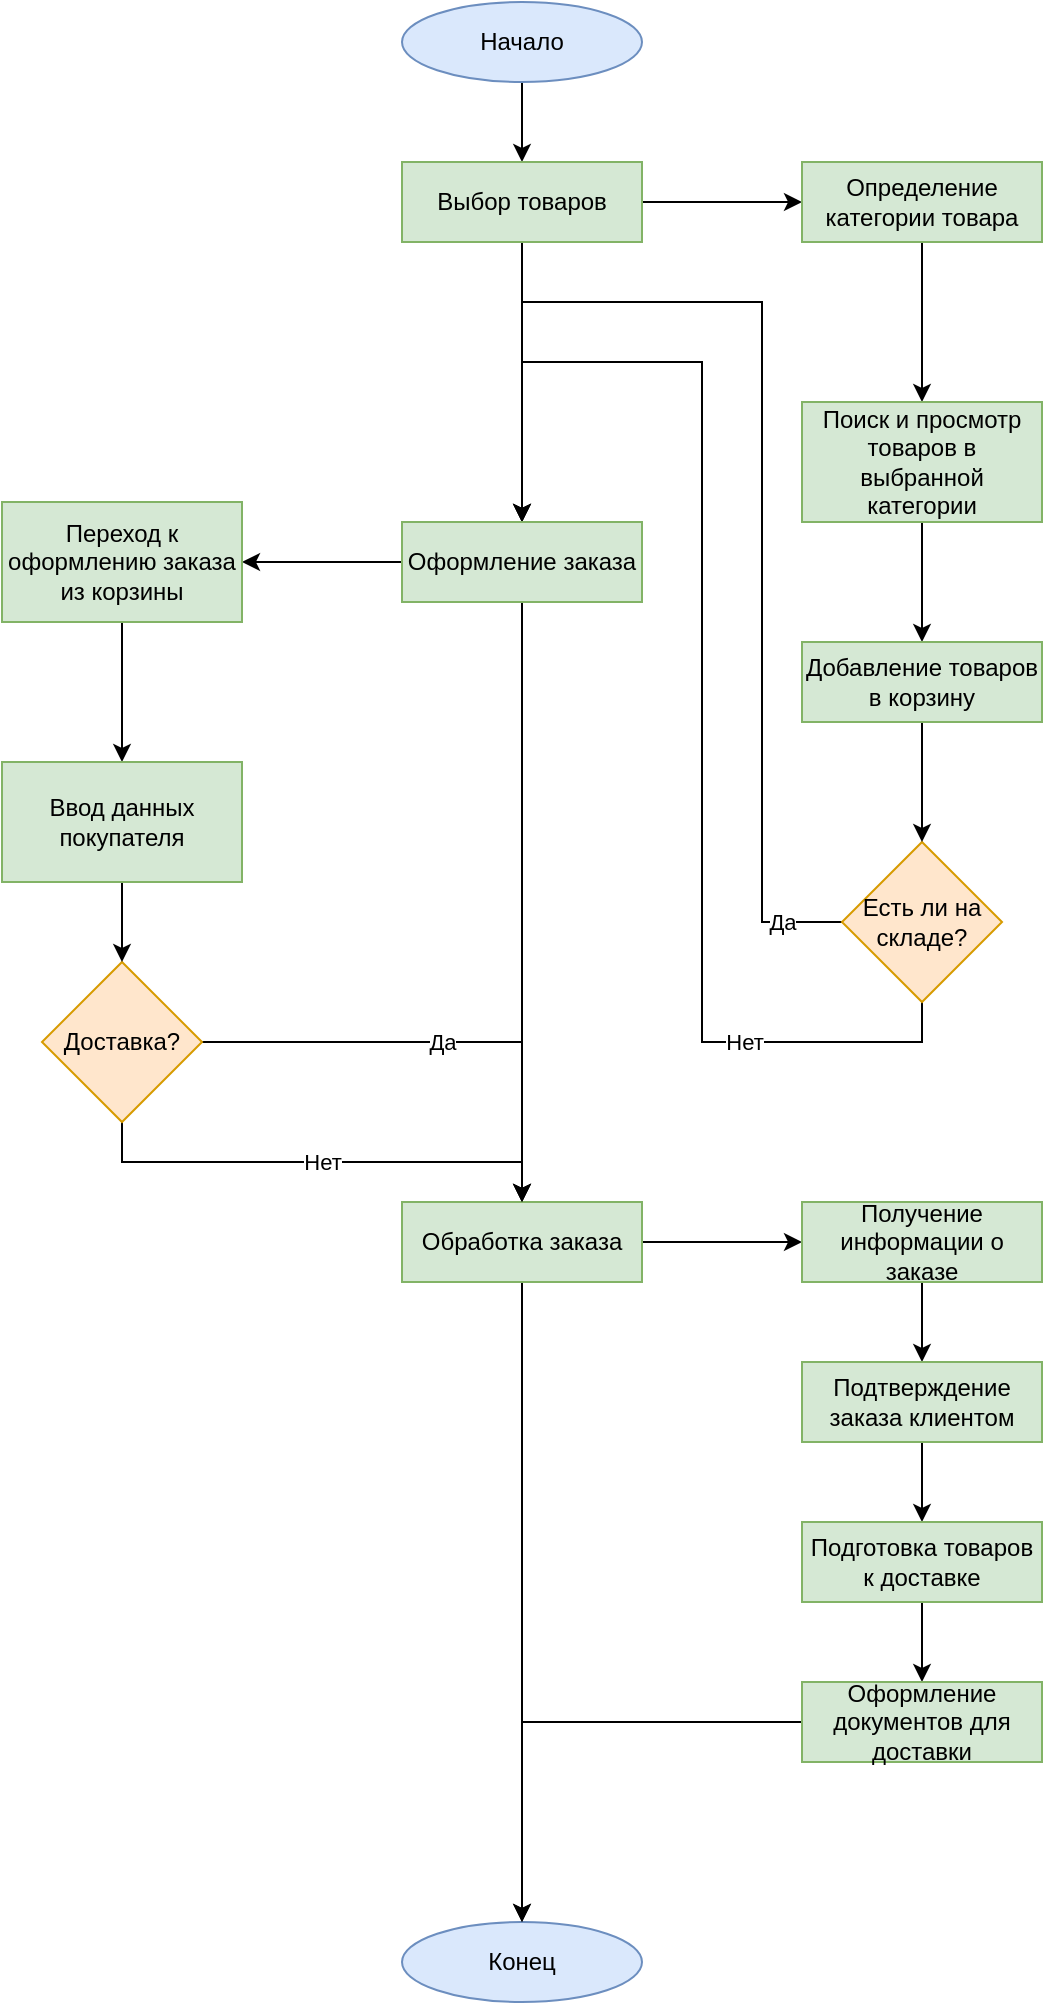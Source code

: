 <mxfile version="21.7.5" type="device">
  <diagram name="Страница — 1" id="2GaZIY0xn27ctpKgqx-A">
    <mxGraphModel dx="1526" dy="1039" grid="1" gridSize="10" guides="1" tooltips="1" connect="1" arrows="1" fold="1" page="1" pageScale="1" pageWidth="827" pageHeight="1169" math="0" shadow="0">
      <root>
        <mxCell id="0" />
        <mxCell id="1" parent="0" />
        <mxCell id="_NTmYN65szDai1d6A9IO-5" value="" style="edgeStyle=orthogonalEdgeStyle;rounded=0;orthogonalLoop=1;jettySize=auto;html=1;" parent="1" source="_NTmYN65szDai1d6A9IO-3" target="_NTmYN65szDai1d6A9IO-4" edge="1">
          <mxGeometry relative="1" as="geometry" />
        </mxCell>
        <mxCell id="_NTmYN65szDai1d6A9IO-3" value="Начало" style="ellipse;whiteSpace=wrap;html=1;fillColor=#dae8fc;strokeColor=#6c8ebf;" parent="1" vertex="1">
          <mxGeometry x="360" y="40" width="120" height="40" as="geometry" />
        </mxCell>
        <mxCell id="c_8b6lxh93KDdx3oBTrw-3" style="edgeStyle=orthogonalEdgeStyle;rounded=0;orthogonalLoop=1;jettySize=auto;html=1;exitX=0.5;exitY=1;exitDx=0;exitDy=0;entryX=0.5;entryY=0;entryDx=0;entryDy=0;" edge="1" parent="1" source="_NTmYN65szDai1d6A9IO-4" target="c_8b6lxh93KDdx3oBTrw-1">
          <mxGeometry relative="1" as="geometry" />
        </mxCell>
        <mxCell id="c_8b6lxh93KDdx3oBTrw-7" value="" style="edgeStyle=orthogonalEdgeStyle;rounded=0;orthogonalLoop=1;jettySize=auto;html=1;" edge="1" parent="1" source="_NTmYN65szDai1d6A9IO-4" target="c_8b6lxh93KDdx3oBTrw-6">
          <mxGeometry relative="1" as="geometry" />
        </mxCell>
        <mxCell id="_NTmYN65szDai1d6A9IO-4" value="Выбор товаров" style="rounded=0;whiteSpace=wrap;html=1;fillColor=#d5e8d4;strokeColor=#82b366;" parent="1" vertex="1">
          <mxGeometry x="360" y="120" width="120" height="40" as="geometry" />
        </mxCell>
        <mxCell id="_NTmYN65szDai1d6A9IO-19" value="Конец" style="ellipse;whiteSpace=wrap;html=1;fillColor=#dae8fc;strokeColor=#6c8ebf;" parent="1" vertex="1">
          <mxGeometry x="360" y="1000" width="120" height="40" as="geometry" />
        </mxCell>
        <mxCell id="c_8b6lxh93KDdx3oBTrw-10" value="Да" style="edgeStyle=orthogonalEdgeStyle;rounded=0;orthogonalLoop=1;jettySize=auto;html=1;exitX=0;exitY=0.5;exitDx=0;exitDy=0;entryX=0.5;entryY=0;entryDx=0;entryDy=0;" edge="1" parent="1" source="Wf8Heb1XohA_fjcVxezP-17" target="c_8b6lxh93KDdx3oBTrw-1">
          <mxGeometry x="-0.897" relative="1" as="geometry">
            <mxPoint x="420" y="190" as="targetPoint" />
            <Array as="points">
              <mxPoint x="540" y="500" />
              <mxPoint x="540" y="190" />
              <mxPoint x="420" y="190" />
            </Array>
            <mxPoint as="offset" />
          </mxGeometry>
        </mxCell>
        <mxCell id="c_8b6lxh93KDdx3oBTrw-11" value="Нет" style="edgeStyle=orthogonalEdgeStyle;rounded=0;orthogonalLoop=1;jettySize=auto;html=1;exitX=0.5;exitY=1;exitDx=0;exitDy=0;entryX=0.5;entryY=0;entryDx=0;entryDy=0;" edge="1" parent="1" source="Wf8Heb1XohA_fjcVxezP-17" target="c_8b6lxh93KDdx3oBTrw-1">
          <mxGeometry x="-0.658" relative="1" as="geometry">
            <Array as="points">
              <mxPoint x="620" y="560" />
              <mxPoint x="510" y="560" />
              <mxPoint x="510" y="220" />
              <mxPoint x="420" y="220" />
            </Array>
            <mxPoint as="offset" />
          </mxGeometry>
        </mxCell>
        <mxCell id="Wf8Heb1XohA_fjcVxezP-17" value="Есть ли на складе?" style="rhombus;whiteSpace=wrap;html=1;fillColor=#ffe6cc;strokeColor=#d79b00;" parent="1" vertex="1">
          <mxGeometry x="580" y="460" width="80" height="80" as="geometry" />
        </mxCell>
        <mxCell id="c_8b6lxh93KDdx3oBTrw-4" style="edgeStyle=orthogonalEdgeStyle;rounded=0;orthogonalLoop=1;jettySize=auto;html=1;exitX=0.5;exitY=1;exitDx=0;exitDy=0;entryX=0.5;entryY=0;entryDx=0;entryDy=0;" edge="1" parent="1" source="c_8b6lxh93KDdx3oBTrw-1" target="c_8b6lxh93KDdx3oBTrw-2">
          <mxGeometry relative="1" as="geometry" />
        </mxCell>
        <mxCell id="c_8b6lxh93KDdx3oBTrw-23" value="" style="edgeStyle=orthogonalEdgeStyle;rounded=0;orthogonalLoop=1;jettySize=auto;html=1;" edge="1" parent="1" source="c_8b6lxh93KDdx3oBTrw-1" target="c_8b6lxh93KDdx3oBTrw-18">
          <mxGeometry relative="1" as="geometry" />
        </mxCell>
        <mxCell id="c_8b6lxh93KDdx3oBTrw-1" value="Оформление заказа" style="rounded=0;whiteSpace=wrap;html=1;fillColor=#d5e8d4;strokeColor=#82b366;" vertex="1" parent="1">
          <mxGeometry x="360" y="300" width="120" height="40" as="geometry" />
        </mxCell>
        <mxCell id="c_8b6lxh93KDdx3oBTrw-5" style="edgeStyle=orthogonalEdgeStyle;rounded=0;orthogonalLoop=1;jettySize=auto;html=1;exitX=0.5;exitY=1;exitDx=0;exitDy=0;entryX=0.5;entryY=0;entryDx=0;entryDy=0;" edge="1" parent="1" source="c_8b6lxh93KDdx3oBTrw-2" target="_NTmYN65szDai1d6A9IO-19">
          <mxGeometry relative="1" as="geometry" />
        </mxCell>
        <mxCell id="c_8b6lxh93KDdx3oBTrw-32" value="" style="edgeStyle=orthogonalEdgeStyle;rounded=0;orthogonalLoop=1;jettySize=auto;html=1;" edge="1" parent="1" source="c_8b6lxh93KDdx3oBTrw-2" target="c_8b6lxh93KDdx3oBTrw-28">
          <mxGeometry relative="1" as="geometry" />
        </mxCell>
        <mxCell id="c_8b6lxh93KDdx3oBTrw-2" value="Обработка заказа" style="rounded=0;whiteSpace=wrap;html=1;fillColor=#d5e8d4;strokeColor=#82b366;" vertex="1" parent="1">
          <mxGeometry x="360" y="640" width="120" height="40" as="geometry" />
        </mxCell>
        <mxCell id="c_8b6lxh93KDdx3oBTrw-12" value="" style="edgeStyle=orthogonalEdgeStyle;rounded=0;orthogonalLoop=1;jettySize=auto;html=1;" edge="1" parent="1" source="c_8b6lxh93KDdx3oBTrw-6" target="c_8b6lxh93KDdx3oBTrw-8">
          <mxGeometry relative="1" as="geometry" />
        </mxCell>
        <mxCell id="c_8b6lxh93KDdx3oBTrw-6" value="Определение категории товара" style="whiteSpace=wrap;html=1;fillColor=#d5e8d4;strokeColor=#82b366;rounded=0;" vertex="1" parent="1">
          <mxGeometry x="560" y="120" width="120" height="40" as="geometry" />
        </mxCell>
        <mxCell id="c_8b6lxh93KDdx3oBTrw-13" value="" style="edgeStyle=orthogonalEdgeStyle;rounded=0;orthogonalLoop=1;jettySize=auto;html=1;" edge="1" parent="1" source="c_8b6lxh93KDdx3oBTrw-8" target="c_8b6lxh93KDdx3oBTrw-9">
          <mxGeometry relative="1" as="geometry" />
        </mxCell>
        <mxCell id="c_8b6lxh93KDdx3oBTrw-8" value="Поиск и просмотр товаров в выбранной категории" style="whiteSpace=wrap;html=1;fillColor=#d5e8d4;strokeColor=#82b366;rounded=0;" vertex="1" parent="1">
          <mxGeometry x="560" y="240" width="120" height="60" as="geometry" />
        </mxCell>
        <mxCell id="c_8b6lxh93KDdx3oBTrw-14" value="" style="edgeStyle=orthogonalEdgeStyle;rounded=0;orthogonalLoop=1;jettySize=auto;html=1;" edge="1" parent="1" source="c_8b6lxh93KDdx3oBTrw-9" target="Wf8Heb1XohA_fjcVxezP-17">
          <mxGeometry relative="1" as="geometry" />
        </mxCell>
        <mxCell id="c_8b6lxh93KDdx3oBTrw-9" value="Добавление товаров в корзину" style="whiteSpace=wrap;html=1;fillColor=#d5e8d4;strokeColor=#82b366;rounded=0;" vertex="1" parent="1">
          <mxGeometry x="560" y="360" width="120" height="40" as="geometry" />
        </mxCell>
        <mxCell id="c_8b6lxh93KDdx3oBTrw-26" value="Да" style="edgeStyle=orthogonalEdgeStyle;rounded=0;orthogonalLoop=1;jettySize=auto;html=1;exitX=1;exitY=0.5;exitDx=0;exitDy=0;entryX=0.5;entryY=0;entryDx=0;entryDy=0;" edge="1" parent="1" source="c_8b6lxh93KDdx3oBTrw-16" target="c_8b6lxh93KDdx3oBTrw-2">
          <mxGeometry relative="1" as="geometry" />
        </mxCell>
        <mxCell id="c_8b6lxh93KDdx3oBTrw-27" value="Нет" style="edgeStyle=orthogonalEdgeStyle;rounded=0;orthogonalLoop=1;jettySize=auto;html=1;exitX=0.5;exitY=1;exitDx=0;exitDy=0;entryX=0.5;entryY=0;entryDx=0;entryDy=0;" edge="1" parent="1" source="c_8b6lxh93KDdx3oBTrw-16" target="c_8b6lxh93KDdx3oBTrw-2">
          <mxGeometry relative="1" as="geometry" />
        </mxCell>
        <mxCell id="c_8b6lxh93KDdx3oBTrw-16" value="Доставка?" style="rhombus;whiteSpace=wrap;html=1;fillColor=#ffe6cc;strokeColor=#d79b00;" vertex="1" parent="1">
          <mxGeometry x="180" y="520" width="80" height="80" as="geometry" />
        </mxCell>
        <mxCell id="c_8b6lxh93KDdx3oBTrw-24" value="" style="edgeStyle=orthogonalEdgeStyle;rounded=0;orthogonalLoop=1;jettySize=auto;html=1;" edge="1" parent="1" source="c_8b6lxh93KDdx3oBTrw-18" target="c_8b6lxh93KDdx3oBTrw-20">
          <mxGeometry relative="1" as="geometry" />
        </mxCell>
        <mxCell id="c_8b6lxh93KDdx3oBTrw-18" value="Переход к оформлению заказа из корзины" style="whiteSpace=wrap;html=1;fillColor=#d5e8d4;strokeColor=#82b366;rounded=0;" vertex="1" parent="1">
          <mxGeometry x="160" y="290" width="120" height="60" as="geometry" />
        </mxCell>
        <mxCell id="c_8b6lxh93KDdx3oBTrw-25" style="edgeStyle=orthogonalEdgeStyle;rounded=0;orthogonalLoop=1;jettySize=auto;html=1;exitX=0.5;exitY=1;exitDx=0;exitDy=0;entryX=0.5;entryY=0;entryDx=0;entryDy=0;" edge="1" parent="1" source="c_8b6lxh93KDdx3oBTrw-20" target="c_8b6lxh93KDdx3oBTrw-16">
          <mxGeometry relative="1" as="geometry" />
        </mxCell>
        <mxCell id="c_8b6lxh93KDdx3oBTrw-20" value="Ввод данных покупателя" style="whiteSpace=wrap;html=1;fillColor=#d5e8d4;strokeColor=#82b366;rounded=0;" vertex="1" parent="1">
          <mxGeometry x="160" y="420" width="120" height="60" as="geometry" />
        </mxCell>
        <mxCell id="c_8b6lxh93KDdx3oBTrw-33" value="" style="edgeStyle=orthogonalEdgeStyle;rounded=0;orthogonalLoop=1;jettySize=auto;html=1;" edge="1" parent="1" source="c_8b6lxh93KDdx3oBTrw-28" target="c_8b6lxh93KDdx3oBTrw-29">
          <mxGeometry relative="1" as="geometry" />
        </mxCell>
        <mxCell id="c_8b6lxh93KDdx3oBTrw-28" value="Получение информации о заказе" style="whiteSpace=wrap;html=1;fillColor=#d5e8d4;strokeColor=#82b366;rounded=0;" vertex="1" parent="1">
          <mxGeometry x="560" y="640" width="120" height="40" as="geometry" />
        </mxCell>
        <mxCell id="c_8b6lxh93KDdx3oBTrw-34" value="" style="edgeStyle=orthogonalEdgeStyle;rounded=0;orthogonalLoop=1;jettySize=auto;html=1;" edge="1" parent="1" source="c_8b6lxh93KDdx3oBTrw-29" target="c_8b6lxh93KDdx3oBTrw-30">
          <mxGeometry relative="1" as="geometry" />
        </mxCell>
        <mxCell id="c_8b6lxh93KDdx3oBTrw-29" value="Подтверждение заказа клиентом" style="whiteSpace=wrap;html=1;fillColor=#d5e8d4;strokeColor=#82b366;rounded=0;" vertex="1" parent="1">
          <mxGeometry x="560" y="720" width="120" height="40" as="geometry" />
        </mxCell>
        <mxCell id="c_8b6lxh93KDdx3oBTrw-35" value="" style="edgeStyle=orthogonalEdgeStyle;rounded=0;orthogonalLoop=1;jettySize=auto;html=1;" edge="1" parent="1" source="c_8b6lxh93KDdx3oBTrw-30" target="c_8b6lxh93KDdx3oBTrw-31">
          <mxGeometry relative="1" as="geometry" />
        </mxCell>
        <mxCell id="c_8b6lxh93KDdx3oBTrw-30" value="Подготовка товаров к доставке" style="whiteSpace=wrap;html=1;fillColor=#d5e8d4;strokeColor=#82b366;rounded=0;" vertex="1" parent="1">
          <mxGeometry x="560" y="800" width="120" height="40" as="geometry" />
        </mxCell>
        <mxCell id="c_8b6lxh93KDdx3oBTrw-36" style="edgeStyle=orthogonalEdgeStyle;rounded=0;orthogonalLoop=1;jettySize=auto;html=1;exitX=0;exitY=0.5;exitDx=0;exitDy=0;entryX=0.5;entryY=0;entryDx=0;entryDy=0;" edge="1" parent="1" source="c_8b6lxh93KDdx3oBTrw-31" target="_NTmYN65szDai1d6A9IO-19">
          <mxGeometry relative="1" as="geometry" />
        </mxCell>
        <mxCell id="c_8b6lxh93KDdx3oBTrw-31" value="Оформление документов для доставки" style="whiteSpace=wrap;html=1;fillColor=#d5e8d4;strokeColor=#82b366;rounded=0;" vertex="1" parent="1">
          <mxGeometry x="560" y="880" width="120" height="40" as="geometry" />
        </mxCell>
      </root>
    </mxGraphModel>
  </diagram>
</mxfile>
